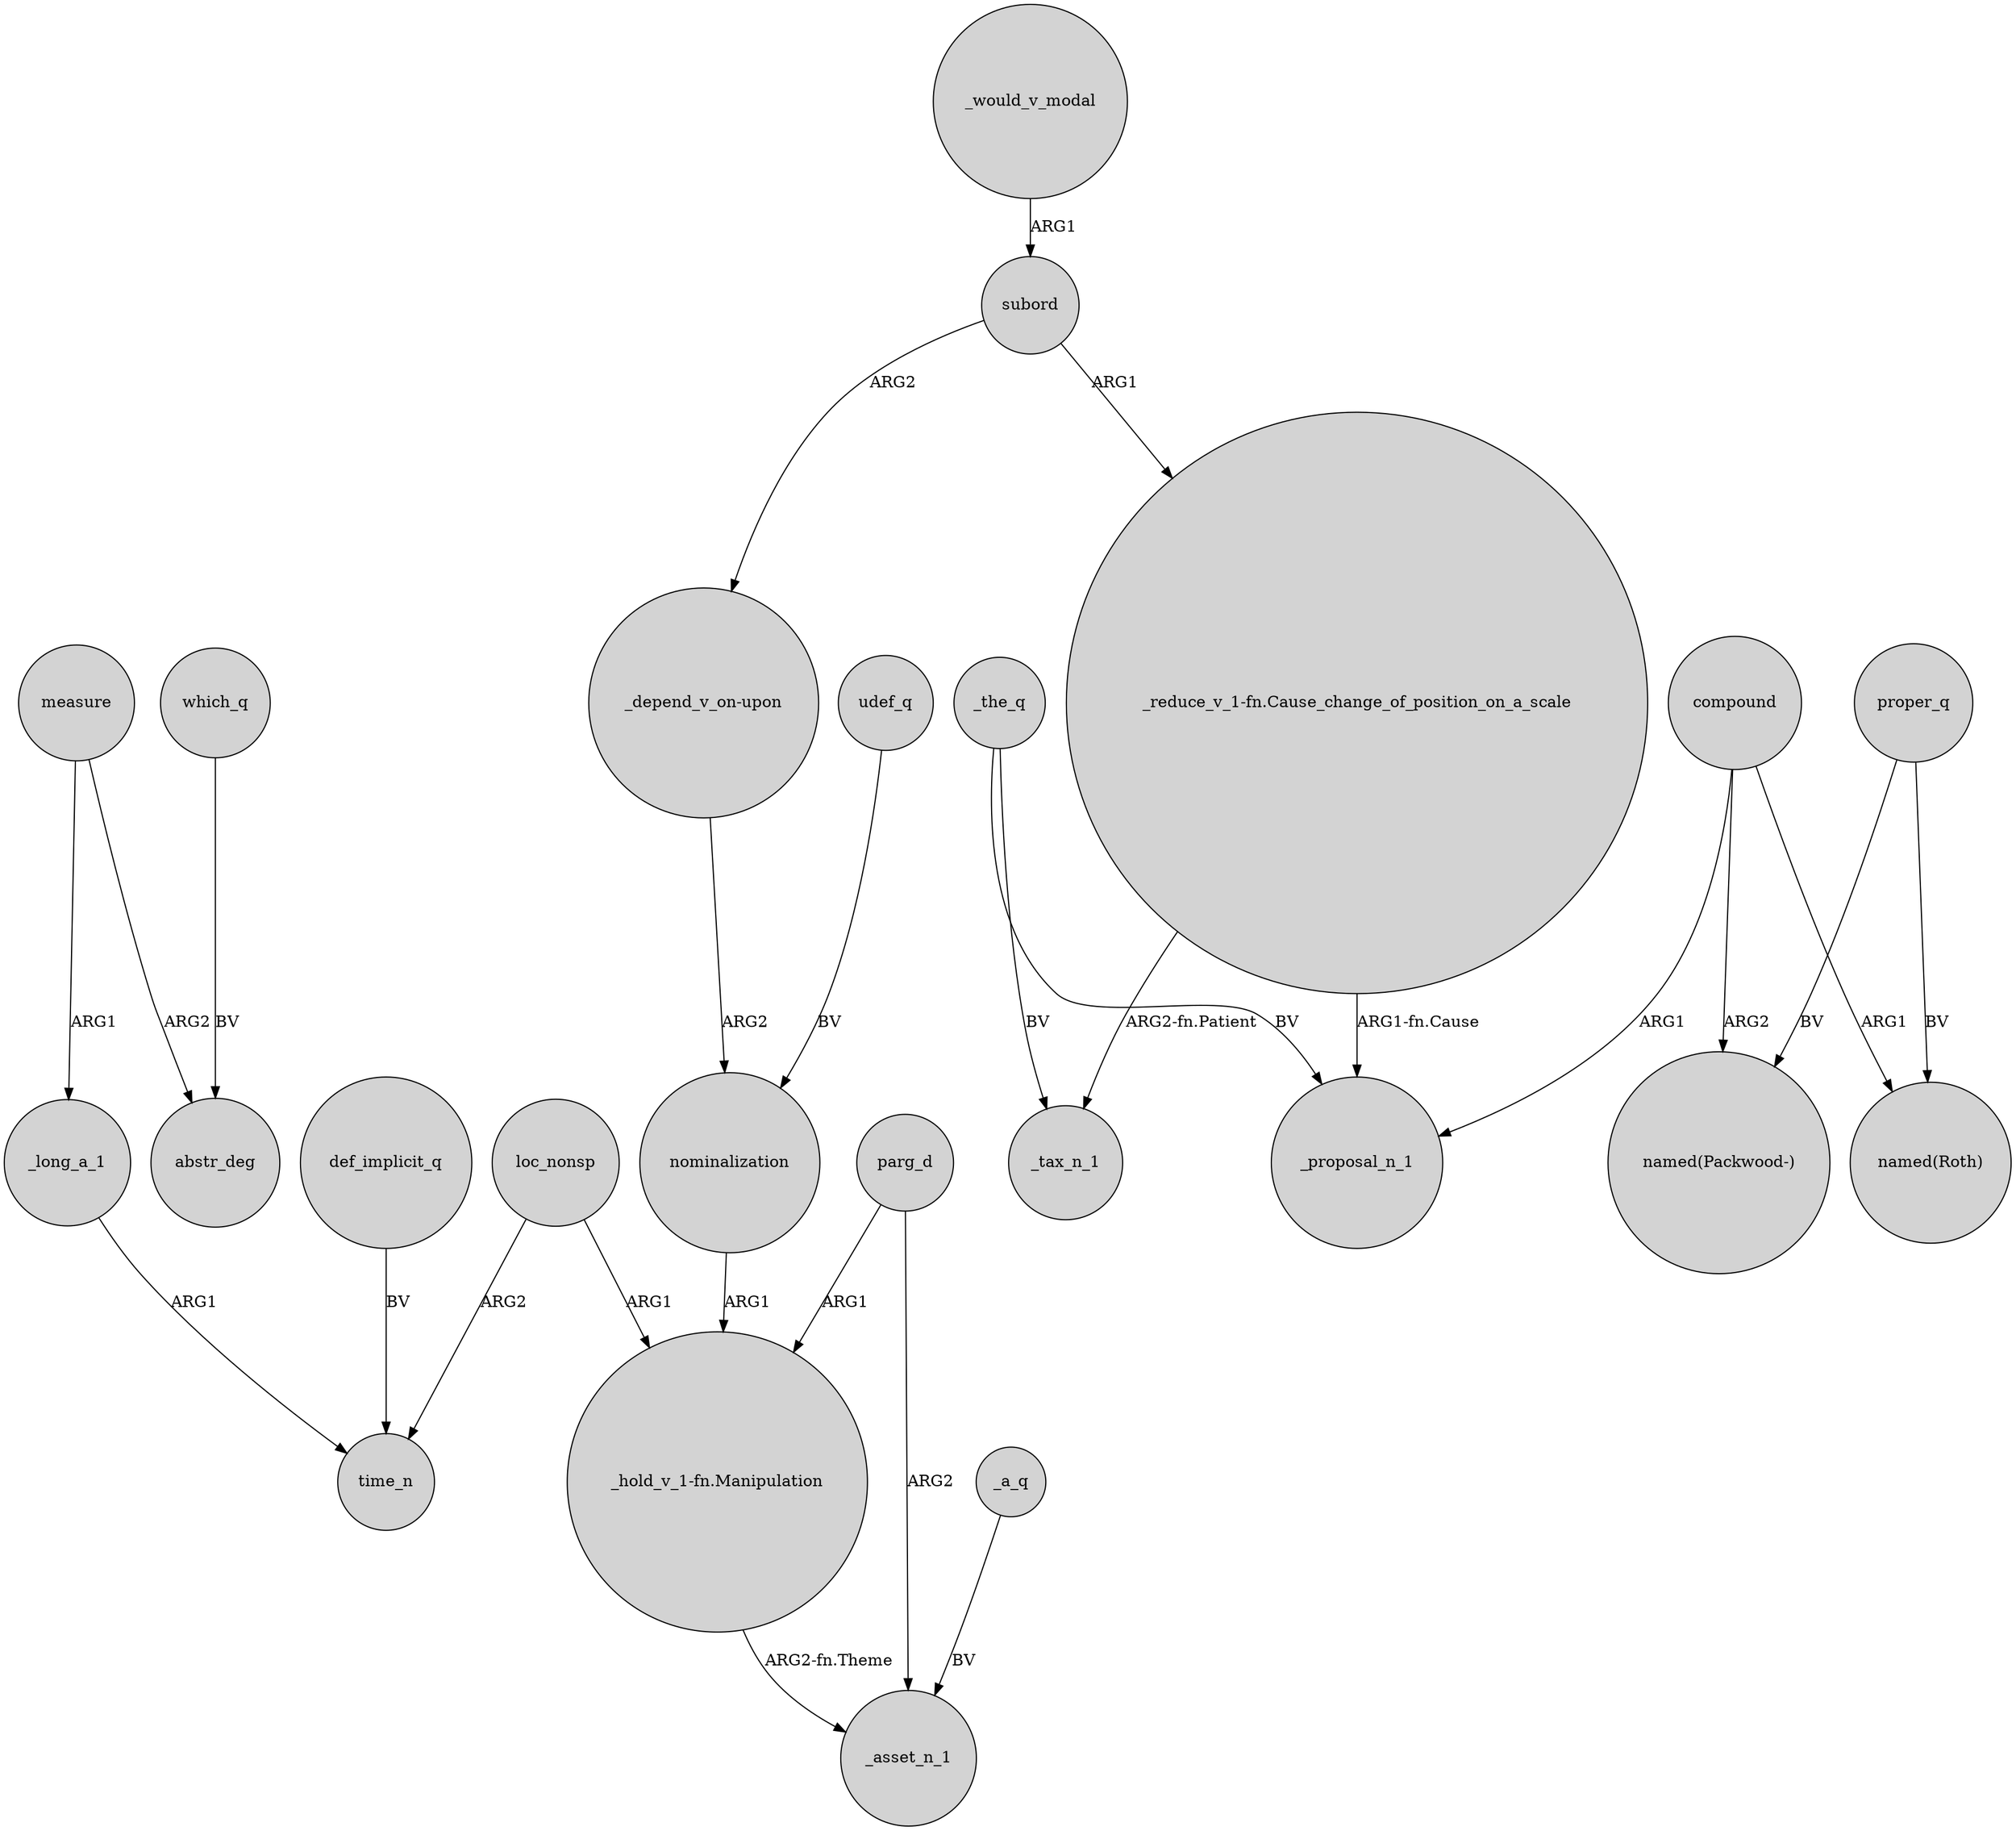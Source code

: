 digraph {
	node [shape=circle style=filled]
	measure -> abstr_deg [label=ARG2]
	_the_q -> _proposal_n_1 [label=BV]
	measure -> _long_a_1 [label=ARG1]
	subord -> "_reduce_v_1-fn.Cause_change_of_position_on_a_scale" [label=ARG1]
	_the_q -> _tax_n_1 [label=BV]
	_would_v_modal -> subord [label=ARG1]
	loc_nonsp -> "_hold_v_1-fn.Manipulation" [label=ARG1]
	loc_nonsp -> time_n [label=ARG2]
	"_reduce_v_1-fn.Cause_change_of_position_on_a_scale" -> _proposal_n_1 [label="ARG1-fn.Cause"]
	subord -> "_depend_v_on-upon" [label=ARG2]
	_long_a_1 -> time_n [label=ARG1]
	parg_d -> "_hold_v_1-fn.Manipulation" [label=ARG1]
	"_reduce_v_1-fn.Cause_change_of_position_on_a_scale" -> _tax_n_1 [label="ARG2-fn.Patient"]
	proper_q -> "named(Roth)" [label=BV]
	compound -> "named(Roth)" [label=ARG1]
	"_depend_v_on-upon" -> nominalization [label=ARG2]
	which_q -> abstr_deg [label=BV]
	udef_q -> nominalization [label=BV]
	compound -> "named(Packwood-)" [label=ARG2]
	_a_q -> _asset_n_1 [label=BV]
	proper_q -> "named(Packwood-)" [label=BV]
	parg_d -> _asset_n_1 [label=ARG2]
	compound -> _proposal_n_1 [label=ARG1]
	"_hold_v_1-fn.Manipulation" -> _asset_n_1 [label="ARG2-fn.Theme"]
	nominalization -> "_hold_v_1-fn.Manipulation" [label=ARG1]
	def_implicit_q -> time_n [label=BV]
}
